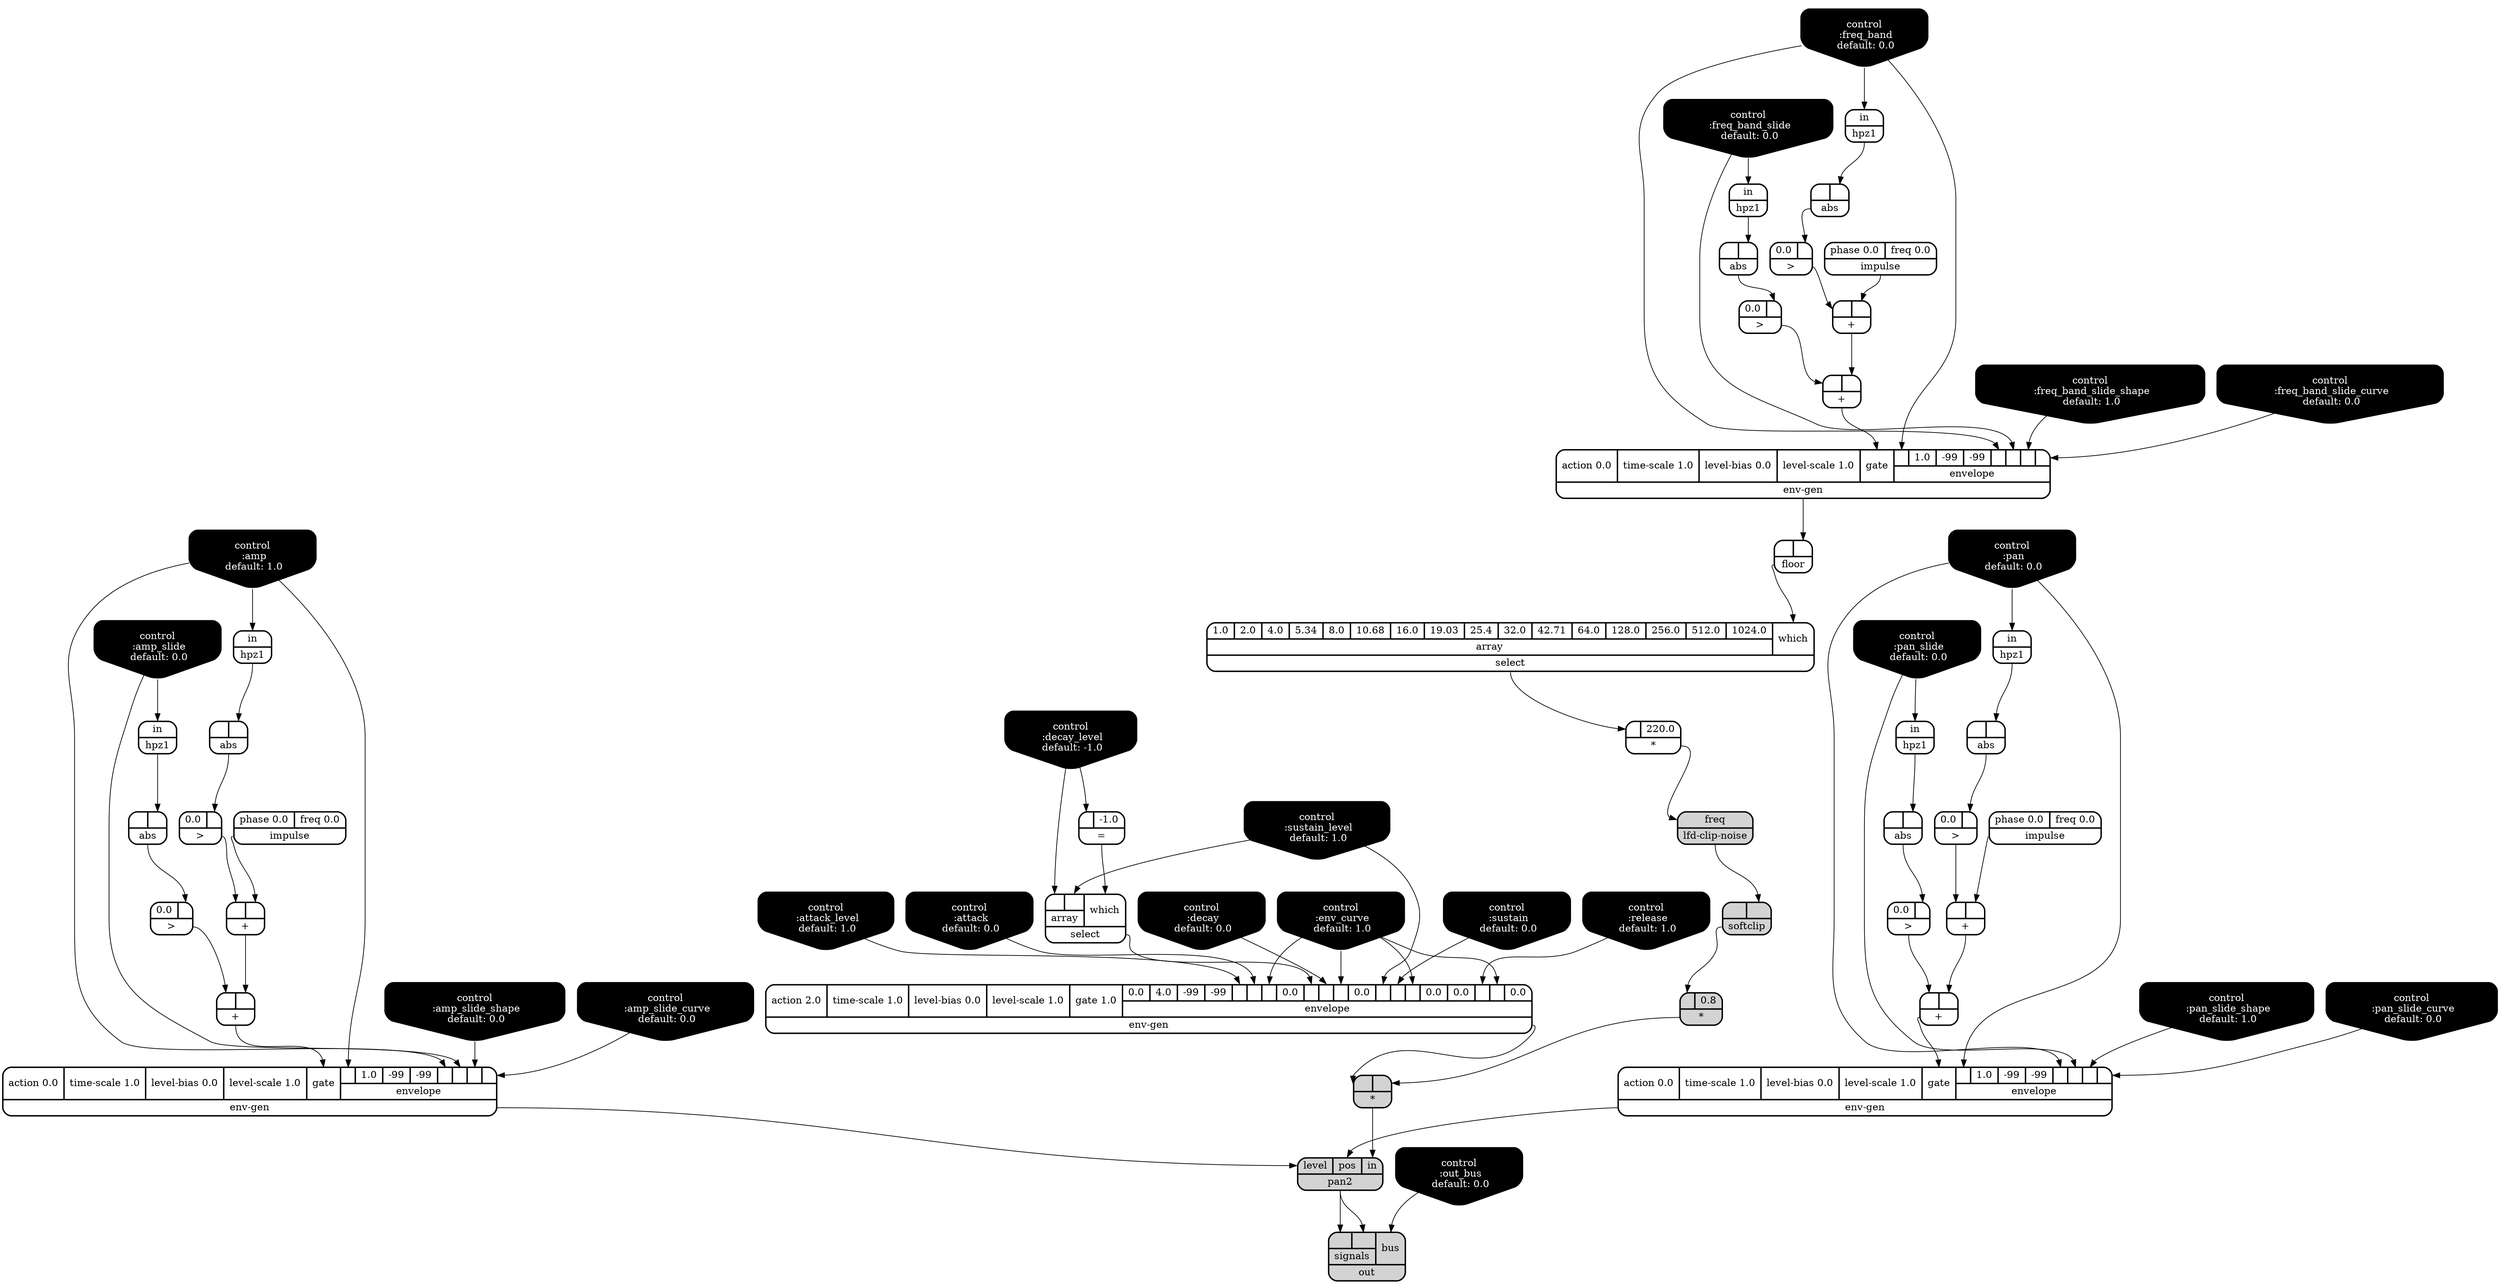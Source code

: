 digraph synthdef {
42 [label = "{{ <b> |<a> 220.0} |<__UG_NAME__>* }" style="bold, rounded" shape=record rankdir=LR];
48 [label = "{{ <b> |<a> 0.8} |<__UG_NAME__>* }" style="filled, bold, rounded"  shape=record rankdir=LR];
52 [label = "{{ <b> |<a> } |<__UG_NAME__>* }" style="filled, bold, rounded"  shape=record rankdir=LR];
25 [label = "{{ <b> |<a> } |<__UG_NAME__>+ }" style="bold, rounded" shape=record rankdir=LR];
29 [label = "{{ <b> |<a> } |<__UG_NAME__>+ }" style="bold, rounded" shape=record rankdir=LR];
34 [label = "{{ <b> |<a> } |<__UG_NAME__>+ }" style="bold, rounded" shape=record rankdir=LR];
38 [label = "{{ <b> |<a> } |<__UG_NAME__>+ }" style="bold, rounded" shape=record rankdir=LR];
55 [label = "{{ <b> |<a> } |<__UG_NAME__>+ }" style="bold, rounded" shape=record rankdir=LR];
59 [label = "{{ <b> |<a> } |<__UG_NAME__>+ }" style="bold, rounded" shape=record rankdir=LR];
49 [label = "{{ <b> |<a> -1.0} |<__UG_NAME__>= }" style="bold, rounded" shape=record rankdir=LR];
24 [label = "{{ <b> 0.0|<a> } |<__UG_NAME__>\> }" style="bold, rounded" shape=record rankdir=LR];
28 [label = "{{ <b> 0.0|<a> } |<__UG_NAME__>\> }" style="bold, rounded" shape=record rankdir=LR];
33 [label = "{{ <b> 0.0|<a> } |<__UG_NAME__>\> }" style="bold, rounded" shape=record rankdir=LR];
37 [label = "{{ <b> 0.0|<a> } |<__UG_NAME__>\> }" style="bold, rounded" shape=record rankdir=LR];
54 [label = "{{ <b> 0.0|<a> } |<__UG_NAME__>\> }" style="bold, rounded" shape=record rankdir=LR];
58 [label = "{{ <b> 0.0|<a> } |<__UG_NAME__>\> }" style="bold, rounded" shape=record rankdir=LR];
23 [label = "{{ <b> |<a> } |<__UG_NAME__>abs }" style="bold, rounded" shape=record rankdir=LR];
27 [label = "{{ <b> |<a> } |<__UG_NAME__>abs }" style="bold, rounded" shape=record rankdir=LR];
32 [label = "{{ <b> |<a> } |<__UG_NAME__>abs }" style="bold, rounded" shape=record rankdir=LR];
36 [label = "{{ <b> |<a> } |<__UG_NAME__>abs }" style="bold, rounded" shape=record rankdir=LR];
47 [label = "{{ <b> |<a> } |<__UG_NAME__>abs }" style="bold, rounded" shape=record rankdir=LR];
57 [label = "{{ <b> |<a> } |<__UG_NAME__>abs }" style="bold, rounded" shape=record rankdir=LR];
0 [label = "control
 :amp
 default: 1.0" shape=invhouse style="rounded, filled, bold" fillcolor=black fontcolor=white ]; 
1 [label = "control
 :amp_slide
 default: 0.0" shape=invhouse style="rounded, filled, bold" fillcolor=black fontcolor=white ]; 
2 [label = "control
 :amp_slide_shape
 default: 0.0" shape=invhouse style="rounded, filled, bold" fillcolor=black fontcolor=white ]; 
3 [label = "control
 :amp_slide_curve
 default: 0.0" shape=invhouse style="rounded, filled, bold" fillcolor=black fontcolor=white ]; 
4 [label = "control
 :pan
 default: 0.0" shape=invhouse style="rounded, filled, bold" fillcolor=black fontcolor=white ]; 
5 [label = "control
 :pan_slide
 default: 0.0" shape=invhouse style="rounded, filled, bold" fillcolor=black fontcolor=white ]; 
6 [label = "control
 :pan_slide_shape
 default: 1.0" shape=invhouse style="rounded, filled, bold" fillcolor=black fontcolor=white ]; 
7 [label = "control
 :pan_slide_curve
 default: 0.0" shape=invhouse style="rounded, filled, bold" fillcolor=black fontcolor=white ]; 
8 [label = "control
 :attack
 default: 0.0" shape=invhouse style="rounded, filled, bold" fillcolor=black fontcolor=white ]; 
9 [label = "control
 :sustain
 default: 0.0" shape=invhouse style="rounded, filled, bold" fillcolor=black fontcolor=white ]; 
10 [label = "control
 :decay
 default: 0.0" shape=invhouse style="rounded, filled, bold" fillcolor=black fontcolor=white ]; 
11 [label = "control
 :release
 default: 1.0" shape=invhouse style="rounded, filled, bold" fillcolor=black fontcolor=white ]; 
12 [label = "control
 :attack_level
 default: 1.0" shape=invhouse style="rounded, filled, bold" fillcolor=black fontcolor=white ]; 
13 [label = "control
 :decay_level
 default: -1.0" shape=invhouse style="rounded, filled, bold" fillcolor=black fontcolor=white ]; 
14 [label = "control
 :sustain_level
 default: 1.0" shape=invhouse style="rounded, filled, bold" fillcolor=black fontcolor=white ]; 
15 [label = "control
 :env_curve
 default: 1.0" shape=invhouse style="rounded, filled, bold" fillcolor=black fontcolor=white ]; 
16 [label = "control
 :freq_band
 default: 0.0" shape=invhouse style="rounded, filled, bold" fillcolor=black fontcolor=white ]; 
17 [label = "control
 :freq_band_slide
 default: 0.0" shape=invhouse style="rounded, filled, bold" fillcolor=black fontcolor=white ]; 
18 [label = "control
 :freq_band_slide_shape
 default: 1.0" shape=invhouse style="rounded, filled, bold" fillcolor=black fontcolor=white ]; 
19 [label = "control
 :freq_band_slide_curve
 default: 0.0" shape=invhouse style="rounded, filled, bold" fillcolor=black fontcolor=white ]; 
20 [label = "control
 :out_bus
 default: 0.0" shape=invhouse style="rounded, filled, bold" fillcolor=black fontcolor=white ]; 
39 [label = "{{ <action> action 0.0|<time____scale> time-scale 1.0|<level____bias> level-bias 0.0|<level____scale> level-scale 1.0|<gate> gate|{{<envelope___control___0>|1.0|-99|-99|<envelope___control___4>|<envelope___control___5>|<envelope___control___6>|<envelope___control___7>}|envelope}} |<__UG_NAME__>env-gen }" style="bold, rounded" shape=record rankdir=LR];
45 [label = "{{ <action> action 0.0|<time____scale> time-scale 1.0|<level____bias> level-bias 0.0|<level____scale> level-scale 1.0|<gate> gate|{{<envelope___control___0>|1.0|-99|-99|<envelope___control___4>|<envelope___control___5>|<envelope___control___6>|<envelope___control___7>}|envelope}} |<__UG_NAME__>env-gen }" style="bold, rounded" shape=record rankdir=LR];
51 [label = "{{ <action> action 2.0|<time____scale> time-scale 1.0|<level____bias> level-bias 0.0|<level____scale> level-scale 1.0|<gate> gate 1.0|{{0.0|4.0|-99|-99|<envelope___control___4>|<envelope___control___5>|<envelope___control___6>|0.0|<envelope___select___8>|<envelope___control___9>|<envelope___control___10>|0.0|<envelope___control___12>|<envelope___control___13>|<envelope___control___14>|0.0|0.0|<envelope___control___17>|<envelope___control___18>|0.0}|envelope}} |<__UG_NAME__>env-gen }" style="bold, rounded" shape=record rankdir=LR];
60 [label = "{{ <action> action 0.0|<time____scale> time-scale 1.0|<level____bias> level-bias 0.0|<level____scale> level-scale 1.0|<gate> gate|{{<envelope___control___0>|1.0|-99|-99|<envelope___control___4>|<envelope___control___5>|<envelope___control___6>|<envelope___control___7>}|envelope}} |<__UG_NAME__>env-gen }" style="bold, rounded" shape=record rankdir=LR];
40 [label = "{{ <b> |<a> } |<__UG_NAME__>floor }" style="bold, rounded" shape=record rankdir=LR];
22 [label = "{{ <in> in} |<__UG_NAME__>hpz1 }" style="bold, rounded" shape=record rankdir=LR];
26 [label = "{{ <in> in} |<__UG_NAME__>hpz1 }" style="bold, rounded" shape=record rankdir=LR];
31 [label = "{{ <in> in} |<__UG_NAME__>hpz1 }" style="bold, rounded" shape=record rankdir=LR];
35 [label = "{{ <in> in} |<__UG_NAME__>hpz1 }" style="bold, rounded" shape=record rankdir=LR];
46 [label = "{{ <in> in} |<__UG_NAME__>hpz1 }" style="bold, rounded" shape=record rankdir=LR];
56 [label = "{{ <in> in} |<__UG_NAME__>hpz1 }" style="bold, rounded" shape=record rankdir=LR];
21 [label = "{{ <phase> phase 0.0|<freq> freq 0.0} |<__UG_NAME__>impulse }" style="bold, rounded" shape=record rankdir=LR];
30 [label = "{{ <phase> phase 0.0|<freq> freq 0.0} |<__UG_NAME__>impulse }" style="bold, rounded" shape=record rankdir=LR];
53 [label = "{{ <phase> phase 0.0|<freq> freq 0.0} |<__UG_NAME__>impulse }" style="bold, rounded" shape=record rankdir=LR];
43 [label = "{{ <freq> freq} |<__UG_NAME__>lfd-clip-noise }" style="filled, bold, rounded"  shape=record rankdir=LR];
62 [label = "{{ {{<signals___pan2___0>|<signals___pan2___1>}|signals}|<bus> bus} |<__UG_NAME__>out }" style="filled, bold, rounded"  shape=record rankdir=LR];
61 [label = "{{ <level> level|<pos> pos|<in> in} |<__UG_NAME__>pan2 }" style="filled, bold, rounded"  shape=record rankdir=LR];
41 [label = "{{ {{1.0|2.0|4.0|5.34|8.0|10.68|16.0|19.03|25.4|32.0|42.71|64.0|128.0|256.0|512.0|1024.0}|array}|<which> which} |<__UG_NAME__>select }" style="bold, rounded" shape=record rankdir=LR];
50 [label = "{{ {{<array___control___0>|<array___control___1>}|array}|<which> which} |<__UG_NAME__>select }" style="bold, rounded" shape=record rankdir=LR];
44 [label = "{{ <b> |<a> } |<__UG_NAME__>softclip }" style="filled, bold, rounded"  shape=record rankdir=LR];

41:__UG_NAME__ -> 42:b ;
44:__UG_NAME__ -> 48:b ;
48:__UG_NAME__ -> 52:a ;
51:__UG_NAME__ -> 52:b ;
21:__UG_NAME__ -> 25:a ;
24:__UG_NAME__ -> 25:b ;
25:__UG_NAME__ -> 29:a ;
28:__UG_NAME__ -> 29:b ;
30:__UG_NAME__ -> 34:a ;
33:__UG_NAME__ -> 34:b ;
34:__UG_NAME__ -> 38:a ;
37:__UG_NAME__ -> 38:b ;
53:__UG_NAME__ -> 55:a ;
54:__UG_NAME__ -> 55:b ;
55:__UG_NAME__ -> 59:a ;
58:__UG_NAME__ -> 59:b ;
13:__UG_NAME__ -> 49:b ;
23:__UG_NAME__ -> 24:a ;
27:__UG_NAME__ -> 28:a ;
32:__UG_NAME__ -> 33:a ;
36:__UG_NAME__ -> 37:a ;
47:__UG_NAME__ -> 54:a ;
57:__UG_NAME__ -> 58:a ;
22:__UG_NAME__ -> 23:a ;
26:__UG_NAME__ -> 27:a ;
31:__UG_NAME__ -> 32:a ;
35:__UG_NAME__ -> 36:a ;
46:__UG_NAME__ -> 47:a ;
56:__UG_NAME__ -> 57:a ;
16:__UG_NAME__ -> 39:envelope___control___0 ;
16:__UG_NAME__ -> 39:envelope___control___4 ;
17:__UG_NAME__ -> 39:envelope___control___5 ;
18:__UG_NAME__ -> 39:envelope___control___6 ;
19:__UG_NAME__ -> 39:envelope___control___7 ;
38:__UG_NAME__ -> 39:gate ;
0:__UG_NAME__ -> 45:envelope___control___0 ;
0:__UG_NAME__ -> 45:envelope___control___4 ;
1:__UG_NAME__ -> 45:envelope___control___5 ;
2:__UG_NAME__ -> 45:envelope___control___6 ;
3:__UG_NAME__ -> 45:envelope___control___7 ;
29:__UG_NAME__ -> 45:gate ;
12:__UG_NAME__ -> 51:envelope___control___4 ;
8:__UG_NAME__ -> 51:envelope___control___5 ;
15:__UG_NAME__ -> 51:envelope___control___6 ;
50:__UG_NAME__ -> 51:envelope___select___8 ;
10:__UG_NAME__ -> 51:envelope___control___9 ;
15:__UG_NAME__ -> 51:envelope___control___10 ;
14:__UG_NAME__ -> 51:envelope___control___12 ;
9:__UG_NAME__ -> 51:envelope___control___13 ;
15:__UG_NAME__ -> 51:envelope___control___14 ;
11:__UG_NAME__ -> 51:envelope___control___17 ;
15:__UG_NAME__ -> 51:envelope___control___18 ;
4:__UG_NAME__ -> 60:envelope___control___0 ;
4:__UG_NAME__ -> 60:envelope___control___4 ;
5:__UG_NAME__ -> 60:envelope___control___5 ;
6:__UG_NAME__ -> 60:envelope___control___6 ;
7:__UG_NAME__ -> 60:envelope___control___7 ;
59:__UG_NAME__ -> 60:gate ;
39:__UG_NAME__ -> 40:a ;
0:__UG_NAME__ -> 22:in ;
1:__UG_NAME__ -> 26:in ;
16:__UG_NAME__ -> 31:in ;
17:__UG_NAME__ -> 35:in ;
4:__UG_NAME__ -> 46:in ;
5:__UG_NAME__ -> 56:in ;
42:__UG_NAME__ -> 43:freq ;
20:__UG_NAME__ -> 62:bus ;
61:__UG_NAME__ -> 62:signals___pan2___0 ;
61:__UG_NAME__ -> 62:signals___pan2___1 ;
52:__UG_NAME__ -> 61:in ;
60:__UG_NAME__ -> 61:pos ;
45:__UG_NAME__ -> 61:level ;
40:__UG_NAME__ -> 41:which ;
49:__UG_NAME__ -> 50:which ;
13:__UG_NAME__ -> 50:array___control___0 ;
14:__UG_NAME__ -> 50:array___control___1 ;
43:__UG_NAME__ -> 44:a ;

}